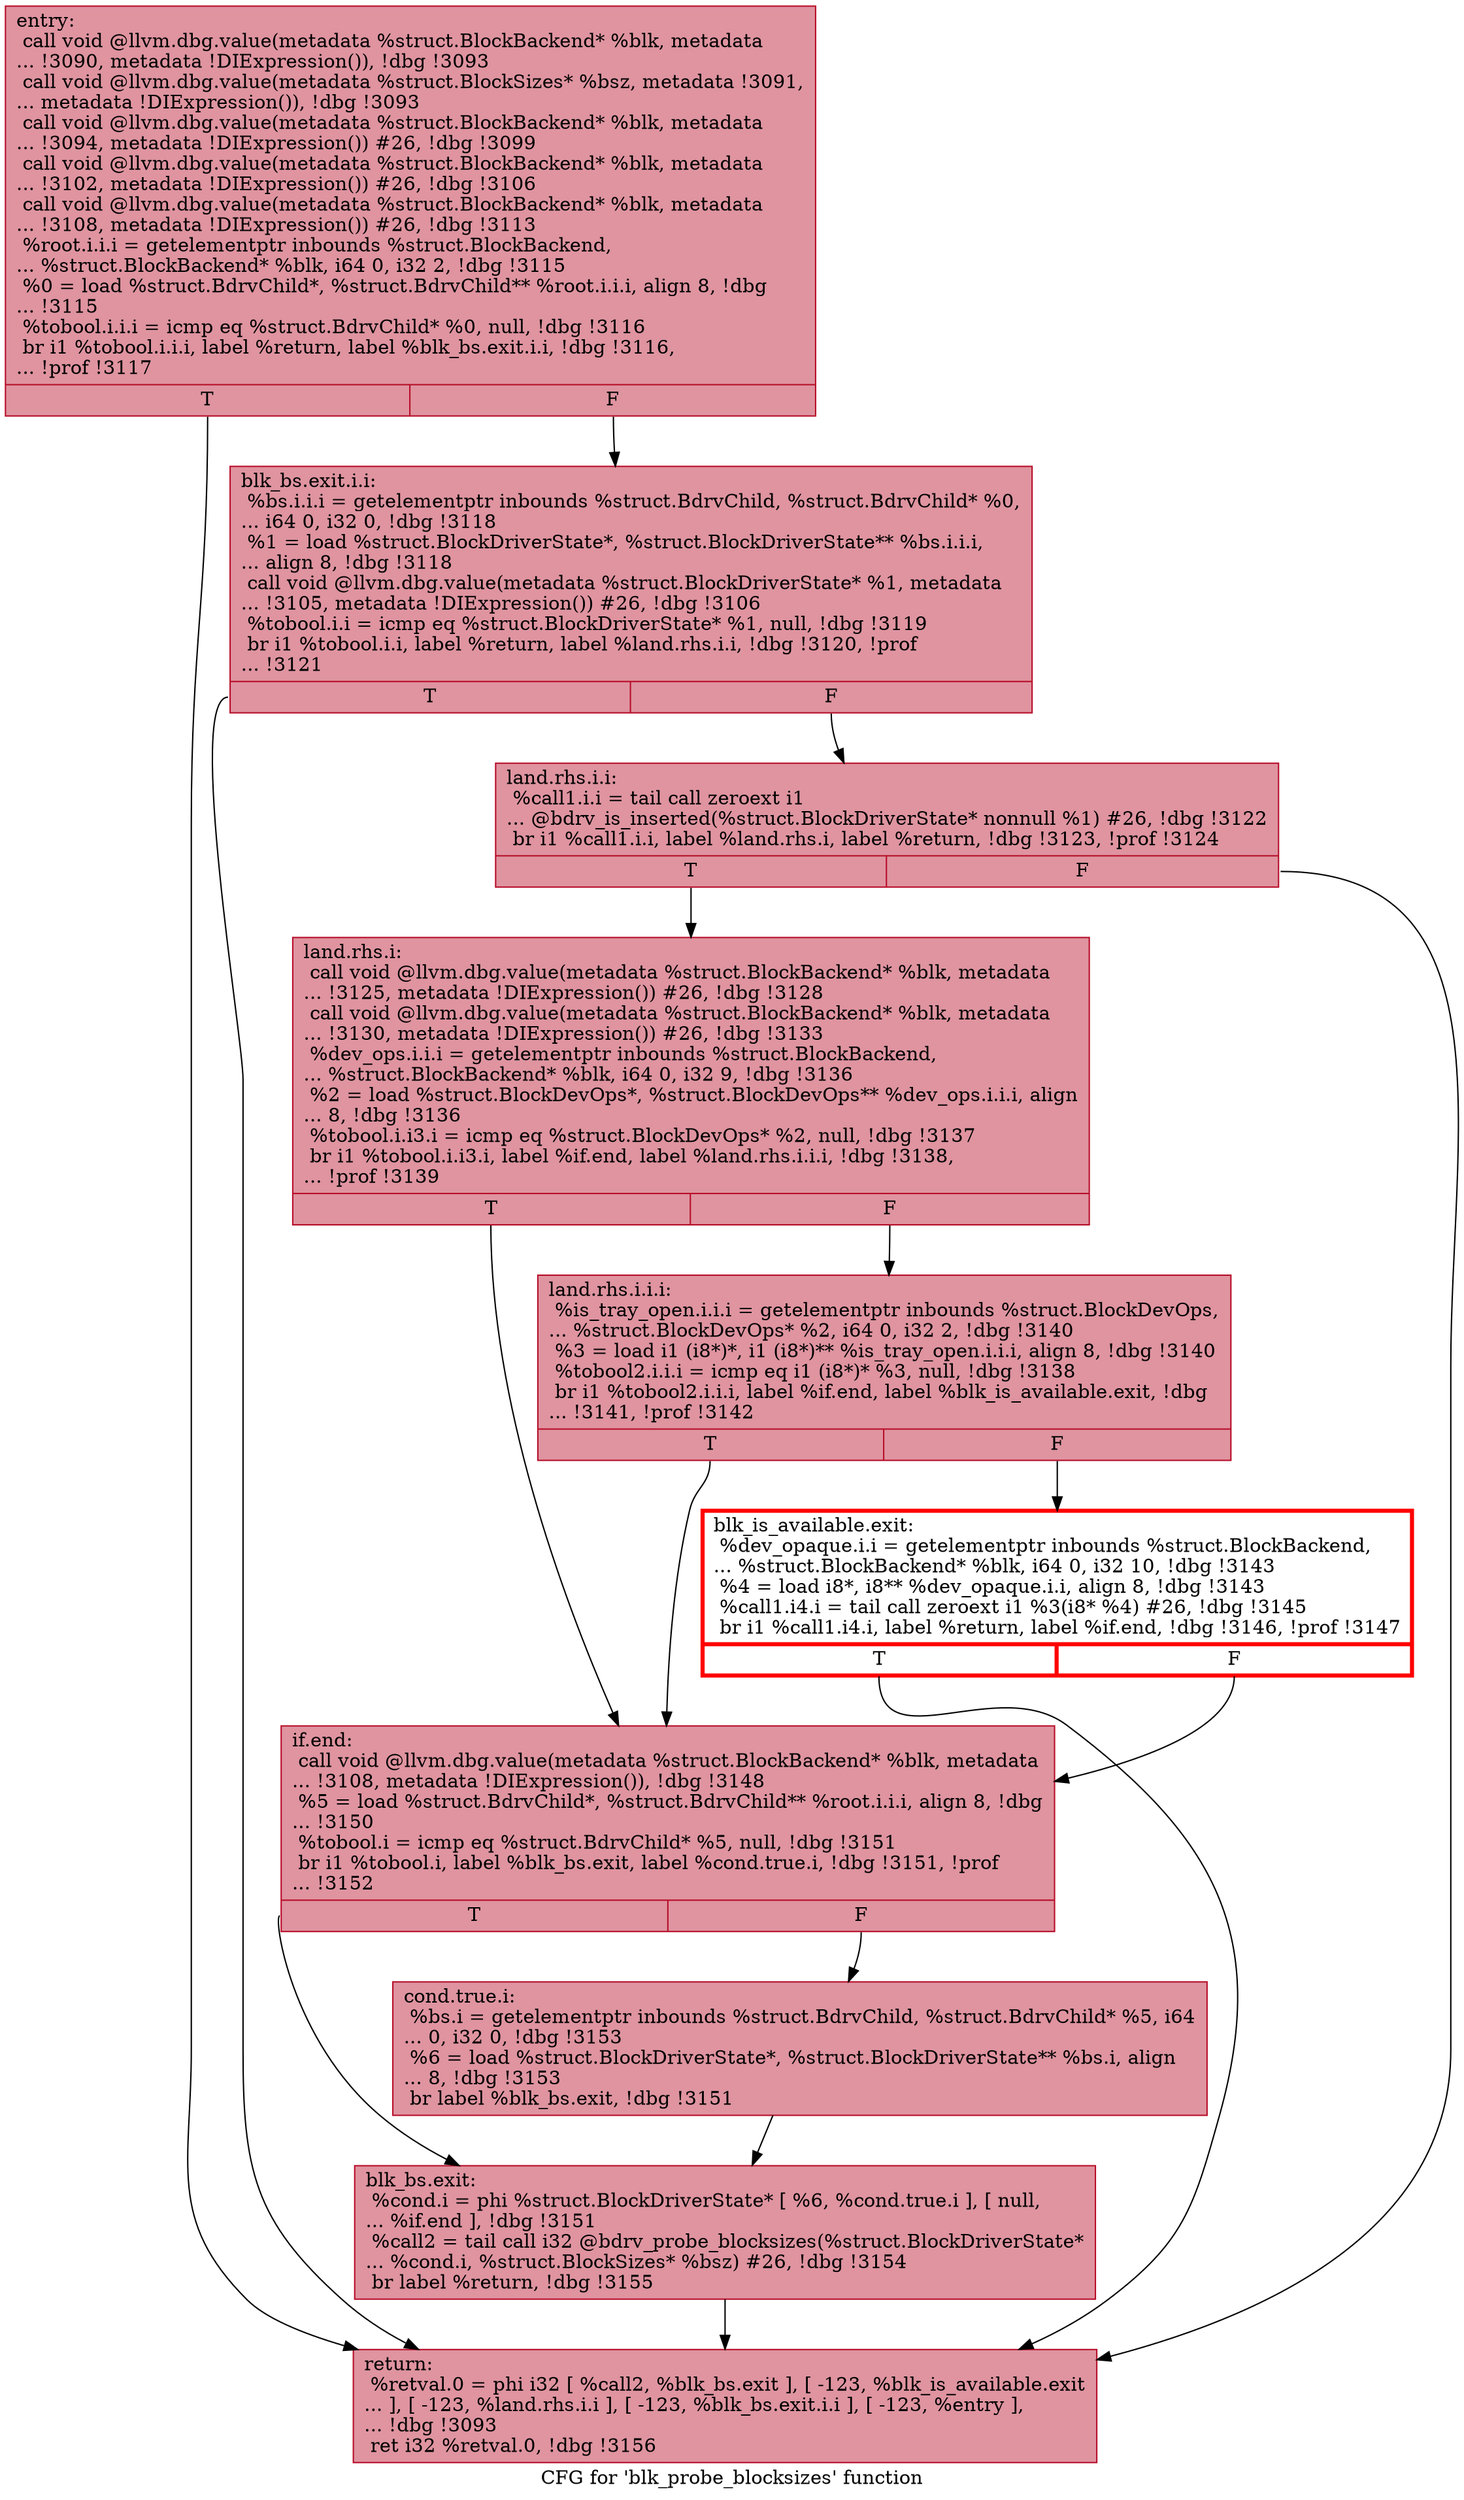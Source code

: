 digraph "CFG for 'blk_probe_blocksizes' function" {
	label="CFG for 'blk_probe_blocksizes' function";

	Node0x55d70fd81520 [shape=record,color="#b70d28ff", style=filled, fillcolor="#b70d2870",label="{entry:\l  call void @llvm.dbg.value(metadata %struct.BlockBackend* %blk, metadata\l... !3090, metadata !DIExpression()), !dbg !3093\l  call void @llvm.dbg.value(metadata %struct.BlockSizes* %bsz, metadata !3091,\l... metadata !DIExpression()), !dbg !3093\l  call void @llvm.dbg.value(metadata %struct.BlockBackend* %blk, metadata\l... !3094, metadata !DIExpression()) #26, !dbg !3099\l  call void @llvm.dbg.value(metadata %struct.BlockBackend* %blk, metadata\l... !3102, metadata !DIExpression()) #26, !dbg !3106\l  call void @llvm.dbg.value(metadata %struct.BlockBackend* %blk, metadata\l... !3108, metadata !DIExpression()) #26, !dbg !3113\l  %root.i.i.i = getelementptr inbounds %struct.BlockBackend,\l... %struct.BlockBackend* %blk, i64 0, i32 2, !dbg !3115\l  %0 = load %struct.BdrvChild*, %struct.BdrvChild** %root.i.i.i, align 8, !dbg\l... !3115\l  %tobool.i.i.i = icmp eq %struct.BdrvChild* %0, null, !dbg !3116\l  br i1 %tobool.i.i.i, label %return, label %blk_bs.exit.i.i, !dbg !3116,\l... !prof !3117\l|{<s0>T|<s1>F}}"];
	Node0x55d70fd81520:s0 -> Node0x55d70fd7fed0;
	Node0x55d70fd81520:s1 -> Node0x55d70fe25b90;
	Node0x55d70fe25b90 [shape=record,color="#b70d28ff", style=filled, fillcolor="#b70d2870",label="{blk_bs.exit.i.i:                                  \l  %bs.i.i.i = getelementptr inbounds %struct.BdrvChild, %struct.BdrvChild* %0,\l... i64 0, i32 0, !dbg !3118\l  %1 = load %struct.BlockDriverState*, %struct.BlockDriverState** %bs.i.i.i,\l... align 8, !dbg !3118\l  call void @llvm.dbg.value(metadata %struct.BlockDriverState* %1, metadata\l... !3105, metadata !DIExpression()) #26, !dbg !3106\l  %tobool.i.i = icmp eq %struct.BlockDriverState* %1, null, !dbg !3119\l  br i1 %tobool.i.i, label %return, label %land.rhs.i.i, !dbg !3120, !prof\l... !3121\l|{<s0>T|<s1>F}}"];
	Node0x55d70fe25b90:s0 -> Node0x55d70fd7fed0;
	Node0x55d70fe25b90:s1 -> Node0x55d70fe197f0;
	Node0x55d70fe197f0 [shape=record,color="#b70d28ff", style=filled, fillcolor="#b70d2870",label="{land.rhs.i.i:                                     \l  %call1.i.i = tail call zeroext i1\l... @bdrv_is_inserted(%struct.BlockDriverState* nonnull %1) #26, !dbg !3122\l  br i1 %call1.i.i, label %land.rhs.i, label %return, !dbg !3123, !prof !3124\l|{<s0>T|<s1>F}}"];
	Node0x55d70fe197f0:s0 -> Node0x55d70fdf7420;
	Node0x55d70fe197f0:s1 -> Node0x55d70fd7fed0;
	Node0x55d70fdf7420 [shape=record,color="#b70d28ff", style=filled, fillcolor="#b70d2870",label="{land.rhs.i:                                       \l  call void @llvm.dbg.value(metadata %struct.BlockBackend* %blk, metadata\l... !3125, metadata !DIExpression()) #26, !dbg !3128\l  call void @llvm.dbg.value(metadata %struct.BlockBackend* %blk, metadata\l... !3130, metadata !DIExpression()) #26, !dbg !3133\l  %dev_ops.i.i.i = getelementptr inbounds %struct.BlockBackend,\l... %struct.BlockBackend* %blk, i64 0, i32 9, !dbg !3136\l  %2 = load %struct.BlockDevOps*, %struct.BlockDevOps** %dev_ops.i.i.i, align\l... 8, !dbg !3136\l  %tobool.i.i3.i = icmp eq %struct.BlockDevOps* %2, null, !dbg !3137\l  br i1 %tobool.i.i3.i, label %if.end, label %land.rhs.i.i.i, !dbg !3138,\l... !prof !3139\l|{<s0>T|<s1>F}}"];
	Node0x55d70fdf7420:s0 -> Node0x55d70fd82ab0;
	Node0x55d70fdf7420:s1 -> Node0x55d71001b390;
	Node0x55d71001b390 [shape=record,color="#b70d28ff", style=filled, fillcolor="#b70d2870",label="{land.rhs.i.i.i:                                   \l  %is_tray_open.i.i.i = getelementptr inbounds %struct.BlockDevOps,\l... %struct.BlockDevOps* %2, i64 0, i32 2, !dbg !3140\l  %3 = load i1 (i8*)*, i1 (i8*)** %is_tray_open.i.i.i, align 8, !dbg !3140\l  %tobool2.i.i.i = icmp eq i1 (i8*)* %3, null, !dbg !3138\l  br i1 %tobool2.i.i.i, label %if.end, label %blk_is_available.exit, !dbg\l... !3141, !prof !3142\l|{<s0>T|<s1>F}}"];
	Node0x55d71001b390:s0 -> Node0x55d70fd82ab0;
	Node0x55d71001b390:s1 -> Node0x55d70fd3f020;
	Node0x55d70fd3f020 [shape=record,penwidth=3.0, color="red",label="{blk_is_available.exit:                            \l  %dev_opaque.i.i = getelementptr inbounds %struct.BlockBackend,\l... %struct.BlockBackend* %blk, i64 0, i32 10, !dbg !3143\l  %4 = load i8*, i8** %dev_opaque.i.i, align 8, !dbg !3143\l  %call1.i4.i = tail call zeroext i1 %3(i8* %4) #26, !dbg !3145\l  br i1 %call1.i4.i, label %return, label %if.end, !dbg !3146, !prof !3147\l|{<s0>T|<s1>F}}"];
	Node0x55d70fd3f020:s0 -> Node0x55d70fd7fed0;
	Node0x55d70fd3f020:s1 -> Node0x55d70fd82ab0;
	Node0x55d70fd82ab0 [shape=record,color="#b70d28ff", style=filled, fillcolor="#b70d2870",label="{if.end:                                           \l  call void @llvm.dbg.value(metadata %struct.BlockBackend* %blk, metadata\l... !3108, metadata !DIExpression()), !dbg !3148\l  %5 = load %struct.BdrvChild*, %struct.BdrvChild** %root.i.i.i, align 8, !dbg\l... !3150\l  %tobool.i = icmp eq %struct.BdrvChild* %5, null, !dbg !3151\l  br i1 %tobool.i, label %blk_bs.exit, label %cond.true.i, !dbg !3151, !prof\l... !3152\l|{<s0>T|<s1>F}}"];
	Node0x55d70fd82ab0:s0 -> Node0x55d70fcd8aa0;
	Node0x55d70fd82ab0:s1 -> Node0x55d70fd63d50;
	Node0x55d70fd63d50 [shape=record,color="#b70d28ff", style=filled, fillcolor="#b70d2870",label="{cond.true.i:                                      \l  %bs.i = getelementptr inbounds %struct.BdrvChild, %struct.BdrvChild* %5, i64\l... 0, i32 0, !dbg !3153\l  %6 = load %struct.BlockDriverState*, %struct.BlockDriverState** %bs.i, align\l... 8, !dbg !3153\l  br label %blk_bs.exit, !dbg !3151\l}"];
	Node0x55d70fd63d50 -> Node0x55d70fcd8aa0;
	Node0x55d70fcd8aa0 [shape=record,color="#b70d28ff", style=filled, fillcolor="#b70d2870",label="{blk_bs.exit:                                      \l  %cond.i = phi %struct.BlockDriverState* [ %6, %cond.true.i ], [ null,\l... %if.end ], !dbg !3151\l  %call2 = tail call i32 @bdrv_probe_blocksizes(%struct.BlockDriverState*\l... %cond.i, %struct.BlockSizes* %bsz) #26, !dbg !3154\l  br label %return, !dbg !3155\l}"];
	Node0x55d70fcd8aa0 -> Node0x55d70fd7fed0;
	Node0x55d70fd7fed0 [shape=record,color="#b70d28ff", style=filled, fillcolor="#b70d2870",label="{return:                                           \l  %retval.0 = phi i32 [ %call2, %blk_bs.exit ], [ -123, %blk_is_available.exit\l... ], [ -123, %land.rhs.i.i ], [ -123, %blk_bs.exit.i.i ], [ -123, %entry ],\l... !dbg !3093\l  ret i32 %retval.0, !dbg !3156\l}"];
}
